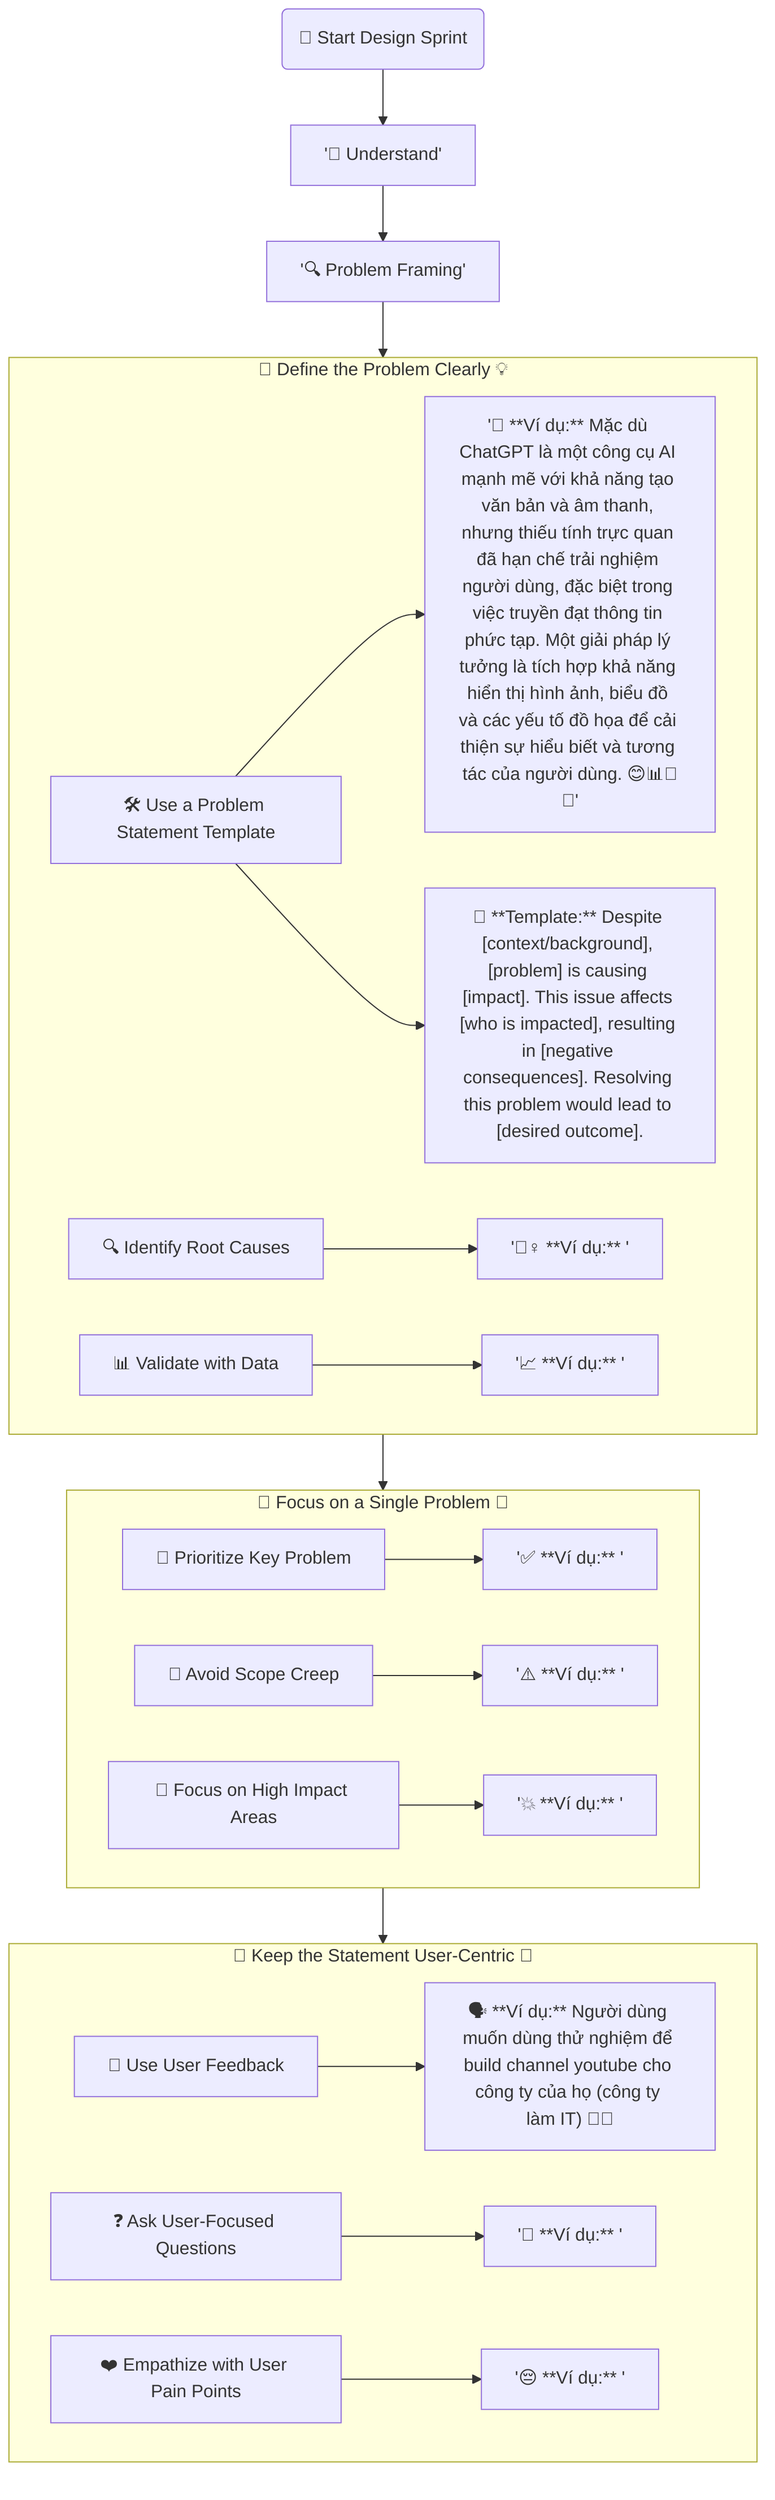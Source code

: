 flowchart TD

    Design_Sprint(🚀 Start Design Sprint) --> Understand['🧠 Understand']

    Understand --> Problem_Framing['🔍 Problem Framing']

    %% Define the Problem Clearly
    subgraph A1[📝 Define the Problem Clearly 💡]
        B1[🛠️ Use a Problem Statement Template] --> E1['📄 **Ví dụ:** Mặc dù ChatGPT là một công cụ AI mạnh mẽ với khả năng tạo văn bản và âm thanh, nhưng thiếu tính trực quan đã hạn chế trải nghiệm người dùng, đặc biệt trong việc truyền đạt thông tin phức tạp. Một giải pháp lý tưởng là tích hợp khả năng hiển thị hình ảnh, biểu đồ và các yếu tố đồ họa để cải thiện sự hiểu biết và tương tác của người dùng. 😊📊🎯💡']
        B1 --> E4["📄 **Template:** Despite [context/background], [problem] is causing [impact]. This issue affects [who is impacted], resulting in [negative consequences]. Resolving this problem would lead to [desired outcome]."]
        B2[🔍 Identify Root Causes] --> E2['🕵️‍♀️ **Ví dụ:** ']
        B3[📊 Validate with Data] --> E3['📈 **Ví dụ:** ']
    end

    %% Focus on a Single Problem
    subgraph A2[🎯 Focus on a Single Problem 🎯]
        C1[📌 Prioritize Key Problem] --> F1['✅ **Ví dụ:** ']
        C2[🚫 Avoid Scope Creep] --> F2['⚠️ **Ví dụ:** ']
        C3[📍 Focus on High Impact Areas] --> F3['💥 **Ví dụ:** ']
    end

    %% Keep the Statement User-Centric
    subgraph A3[👤 Keep the Statement User-Centric 💬]
        D1[📢 Use User Feedback] --> G1["🗣️ **Ví dụ:** Người dùng muốn dùng thử nghiệm để build channel youtube cho công ty của họ (công ty làm IT) 💬✅"]
        D2[❓ Ask User-Focused Questions] --> G2['🤔 **Ví dụ:** ']
        D3[❤️ Empathize with User Pain Points] --> G3['😔 **Ví dụ:** ']
    end

    %% Connect Subgraphs in Order
    Problem_Framing --> A1 --> A2 --> A3